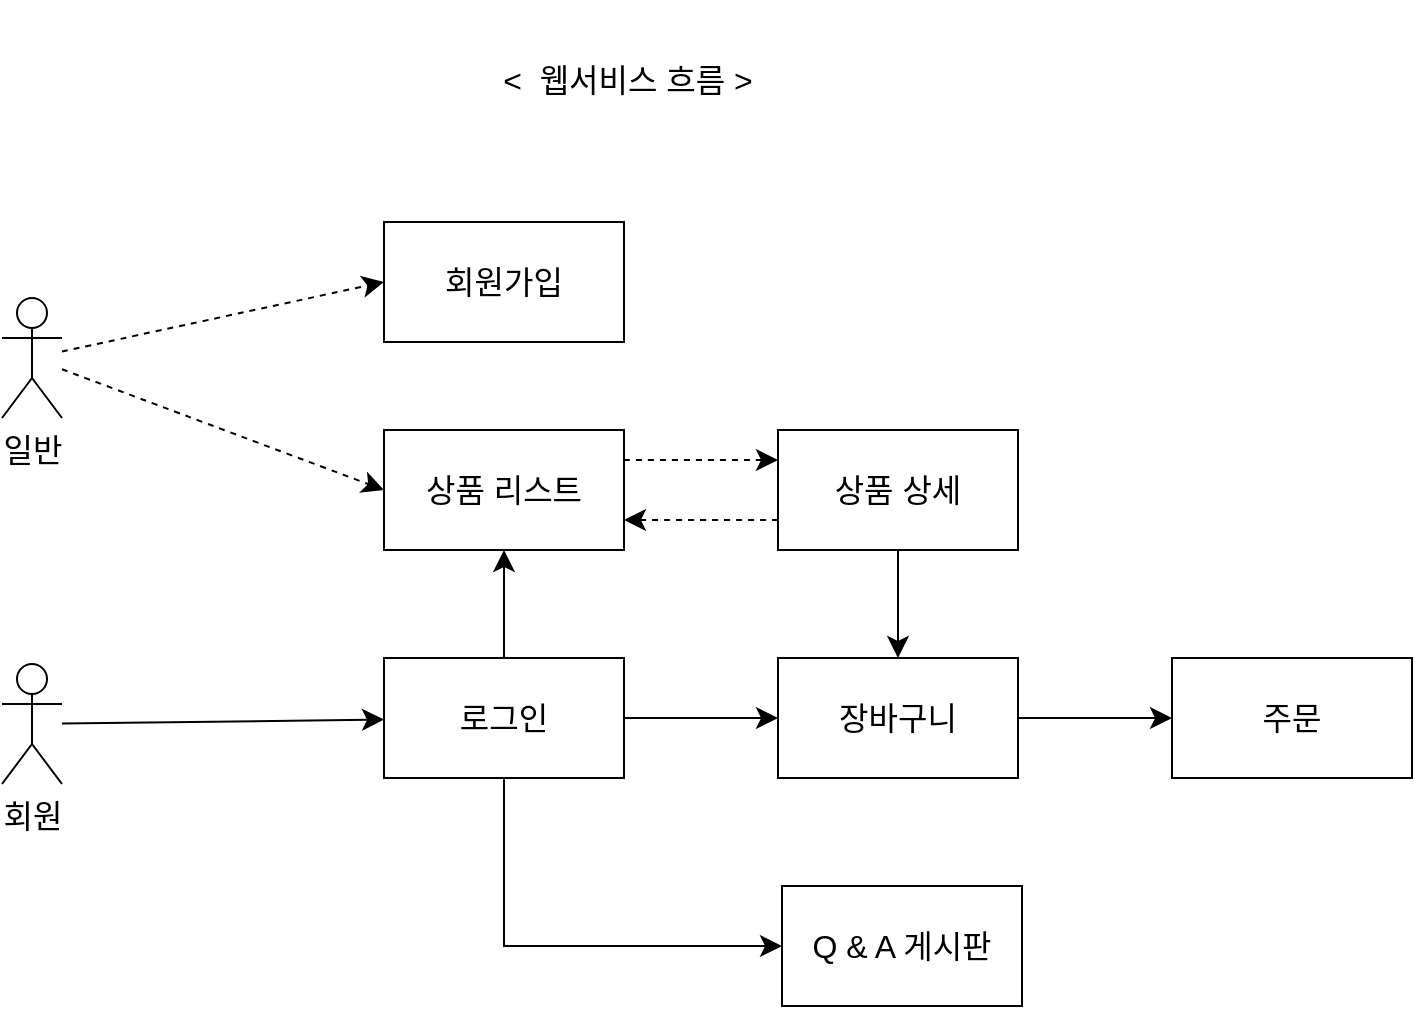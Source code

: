 <mxfile version="21.0.10" type="device"><diagram name="페이지-1" id="Iy8zEn_BjfECzqTR35q1"><mxGraphModel dx="1450" dy="1029" grid="0" gridSize="10" guides="1" tooltips="1" connect="1" arrows="1" fold="1" page="0" pageScale="1" pageWidth="827" pageHeight="1169" math="0" shadow="0"><root><mxCell id="0"/><mxCell id="1" parent="0"/><mxCell id="V9QDcd-DyjdzMCfBKzy2-1" value="회원가입" style="rounded=0;whiteSpace=wrap;html=1;fontSize=16;" vertex="1" parent="1"><mxGeometry x="27" y="-70" width="120" height="60" as="geometry"/></mxCell><mxCell id="V9QDcd-DyjdzMCfBKzy2-46" style="edgeStyle=none;curved=1;rounded=0;orthogonalLoop=1;jettySize=auto;html=1;exitX=1;exitY=0.5;exitDx=0;exitDy=0;fontSize=12;startSize=8;endSize=8;" edge="1" parent="1" source="V9QDcd-DyjdzMCfBKzy2-2" target="V9QDcd-DyjdzMCfBKzy2-5"><mxGeometry relative="1" as="geometry"/></mxCell><mxCell id="V9QDcd-DyjdzMCfBKzy2-47" style="edgeStyle=none;curved=1;rounded=0;orthogonalLoop=1;jettySize=auto;html=1;exitX=0.5;exitY=0;exitDx=0;exitDy=0;entryX=0.5;entryY=1;entryDx=0;entryDy=0;fontSize=12;startSize=8;endSize=8;" edge="1" parent="1" source="V9QDcd-DyjdzMCfBKzy2-2" target="V9QDcd-DyjdzMCfBKzy2-3"><mxGeometry relative="1" as="geometry"/></mxCell><mxCell id="V9QDcd-DyjdzMCfBKzy2-52" style="edgeStyle=orthogonalEdgeStyle;rounded=0;orthogonalLoop=1;jettySize=auto;html=1;exitX=0.5;exitY=1;exitDx=0;exitDy=0;fontSize=12;startSize=8;endSize=8;entryX=0;entryY=0.5;entryDx=0;entryDy=0;" edge="1" parent="1" source="V9QDcd-DyjdzMCfBKzy2-2" target="V9QDcd-DyjdzMCfBKzy2-34"><mxGeometry relative="1" as="geometry"><mxPoint x="87" y="306.2" as="targetPoint"/></mxGeometry></mxCell><mxCell id="V9QDcd-DyjdzMCfBKzy2-2" value="로그인" style="rounded=0;whiteSpace=wrap;html=1;fontSize=16;" vertex="1" parent="1"><mxGeometry x="27" y="148" width="120" height="60" as="geometry"/></mxCell><mxCell id="V9QDcd-DyjdzMCfBKzy2-49" style="edgeStyle=none;curved=1;rounded=0;orthogonalLoop=1;jettySize=auto;html=1;exitX=1;exitY=0.25;exitDx=0;exitDy=0;entryX=0;entryY=0.25;entryDx=0;entryDy=0;fontSize=12;startSize=8;endSize=8;dashed=1;" edge="1" parent="1" source="V9QDcd-DyjdzMCfBKzy2-3" target="V9QDcd-DyjdzMCfBKzy2-4"><mxGeometry relative="1" as="geometry"/></mxCell><mxCell id="V9QDcd-DyjdzMCfBKzy2-3" value="상품 리스트" style="rounded=0;whiteSpace=wrap;html=1;fontSize=16;" vertex="1" parent="1"><mxGeometry x="27" y="34" width="120" height="60" as="geometry"/></mxCell><mxCell id="V9QDcd-DyjdzMCfBKzy2-50" style="edgeStyle=none;curved=1;rounded=0;orthogonalLoop=1;jettySize=auto;html=1;exitX=0;exitY=0.75;exitDx=0;exitDy=0;entryX=1;entryY=0.75;entryDx=0;entryDy=0;fontSize=12;startSize=8;endSize=8;dashed=1;" edge="1" parent="1" source="V9QDcd-DyjdzMCfBKzy2-4" target="V9QDcd-DyjdzMCfBKzy2-3"><mxGeometry relative="1" as="geometry"/></mxCell><mxCell id="V9QDcd-DyjdzMCfBKzy2-51" style="edgeStyle=none;curved=1;rounded=0;orthogonalLoop=1;jettySize=auto;html=1;exitX=0.5;exitY=1;exitDx=0;exitDy=0;fontSize=12;startSize=8;endSize=8;" edge="1" parent="1" source="V9QDcd-DyjdzMCfBKzy2-4" target="V9QDcd-DyjdzMCfBKzy2-5"><mxGeometry relative="1" as="geometry"/></mxCell><mxCell id="V9QDcd-DyjdzMCfBKzy2-4" value="상품 상세" style="rounded=0;whiteSpace=wrap;html=1;fontSize=16;" vertex="1" parent="1"><mxGeometry x="224" y="34" width="120" height="60" as="geometry"/></mxCell><mxCell id="V9QDcd-DyjdzMCfBKzy2-53" style="edgeStyle=none;curved=1;rounded=0;orthogonalLoop=1;jettySize=auto;html=1;exitX=1;exitY=0.5;exitDx=0;exitDy=0;entryX=0;entryY=0.5;entryDx=0;entryDy=0;fontSize=12;startSize=8;endSize=8;" edge="1" parent="1" source="V9QDcd-DyjdzMCfBKzy2-5" target="V9QDcd-DyjdzMCfBKzy2-6"><mxGeometry relative="1" as="geometry"/></mxCell><mxCell id="V9QDcd-DyjdzMCfBKzy2-5" value="장바구니" style="rounded=0;whiteSpace=wrap;html=1;fontSize=16;" vertex="1" parent="1"><mxGeometry x="224" y="148" width="120" height="60" as="geometry"/></mxCell><mxCell id="V9QDcd-DyjdzMCfBKzy2-6" value="주문" style="rounded=0;whiteSpace=wrap;html=1;fontSize=16;" vertex="1" parent="1"><mxGeometry x="421" y="148" width="120" height="60" as="geometry"/></mxCell><mxCell id="V9QDcd-DyjdzMCfBKzy2-7" value="&amp;lt;&amp;nbsp; 웹서비스 흐름 &amp;gt;" style="text;html=1;strokeColor=none;fillColor=none;align=center;verticalAlign=middle;whiteSpace=wrap;rounded=0;fontSize=16;" vertex="1" parent="1"><mxGeometry x="-16" y="-181" width="330" height="80" as="geometry"/></mxCell><mxCell id="V9QDcd-DyjdzMCfBKzy2-21" style="edgeStyle=none;curved=1;rounded=0;orthogonalLoop=1;jettySize=auto;html=1;entryX=0;entryY=0.5;entryDx=0;entryDy=0;fontSize=12;startSize=8;endSize=8;dashed=1;" edge="1" parent="1" source="V9QDcd-DyjdzMCfBKzy2-20" target="V9QDcd-DyjdzMCfBKzy2-3"><mxGeometry relative="1" as="geometry"/></mxCell><mxCell id="V9QDcd-DyjdzMCfBKzy2-31" style="edgeStyle=none;curved=1;rounded=0;orthogonalLoop=1;jettySize=auto;html=1;entryX=0;entryY=0.5;entryDx=0;entryDy=0;fontSize=12;startSize=8;endSize=8;dashed=1;" edge="1" parent="1" source="V9QDcd-DyjdzMCfBKzy2-20" target="V9QDcd-DyjdzMCfBKzy2-1"><mxGeometry relative="1" as="geometry"/></mxCell><mxCell id="V9QDcd-DyjdzMCfBKzy2-20" value="일반" style="shape=umlActor;verticalLabelPosition=bottom;verticalAlign=top;html=1;outlineConnect=0;fontSize=16;" vertex="1" parent="1"><mxGeometry x="-164" y="-32" width="30" height="60" as="geometry"/></mxCell><mxCell id="V9QDcd-DyjdzMCfBKzy2-25" style="edgeStyle=none;curved=1;rounded=0;orthogonalLoop=1;jettySize=auto;html=1;fontSize=12;startSize=8;endSize=8;" edge="1" parent="1" source="V9QDcd-DyjdzMCfBKzy2-23" target="V9QDcd-DyjdzMCfBKzy2-2"><mxGeometry relative="1" as="geometry"/></mxCell><mxCell id="V9QDcd-DyjdzMCfBKzy2-23" value="회원" style="shape=umlActor;verticalLabelPosition=bottom;verticalAlign=top;html=1;outlineConnect=0;fontSize=16;" vertex="1" parent="1"><mxGeometry x="-164" y="151" width="30" height="60" as="geometry"/></mxCell><mxCell id="V9QDcd-DyjdzMCfBKzy2-34" value="Q &amp;amp; A 게시판" style="rounded=0;whiteSpace=wrap;html=1;fontSize=16;" vertex="1" parent="1"><mxGeometry x="226" y="262" width="120" height="60" as="geometry"/></mxCell></root></mxGraphModel></diagram></mxfile>